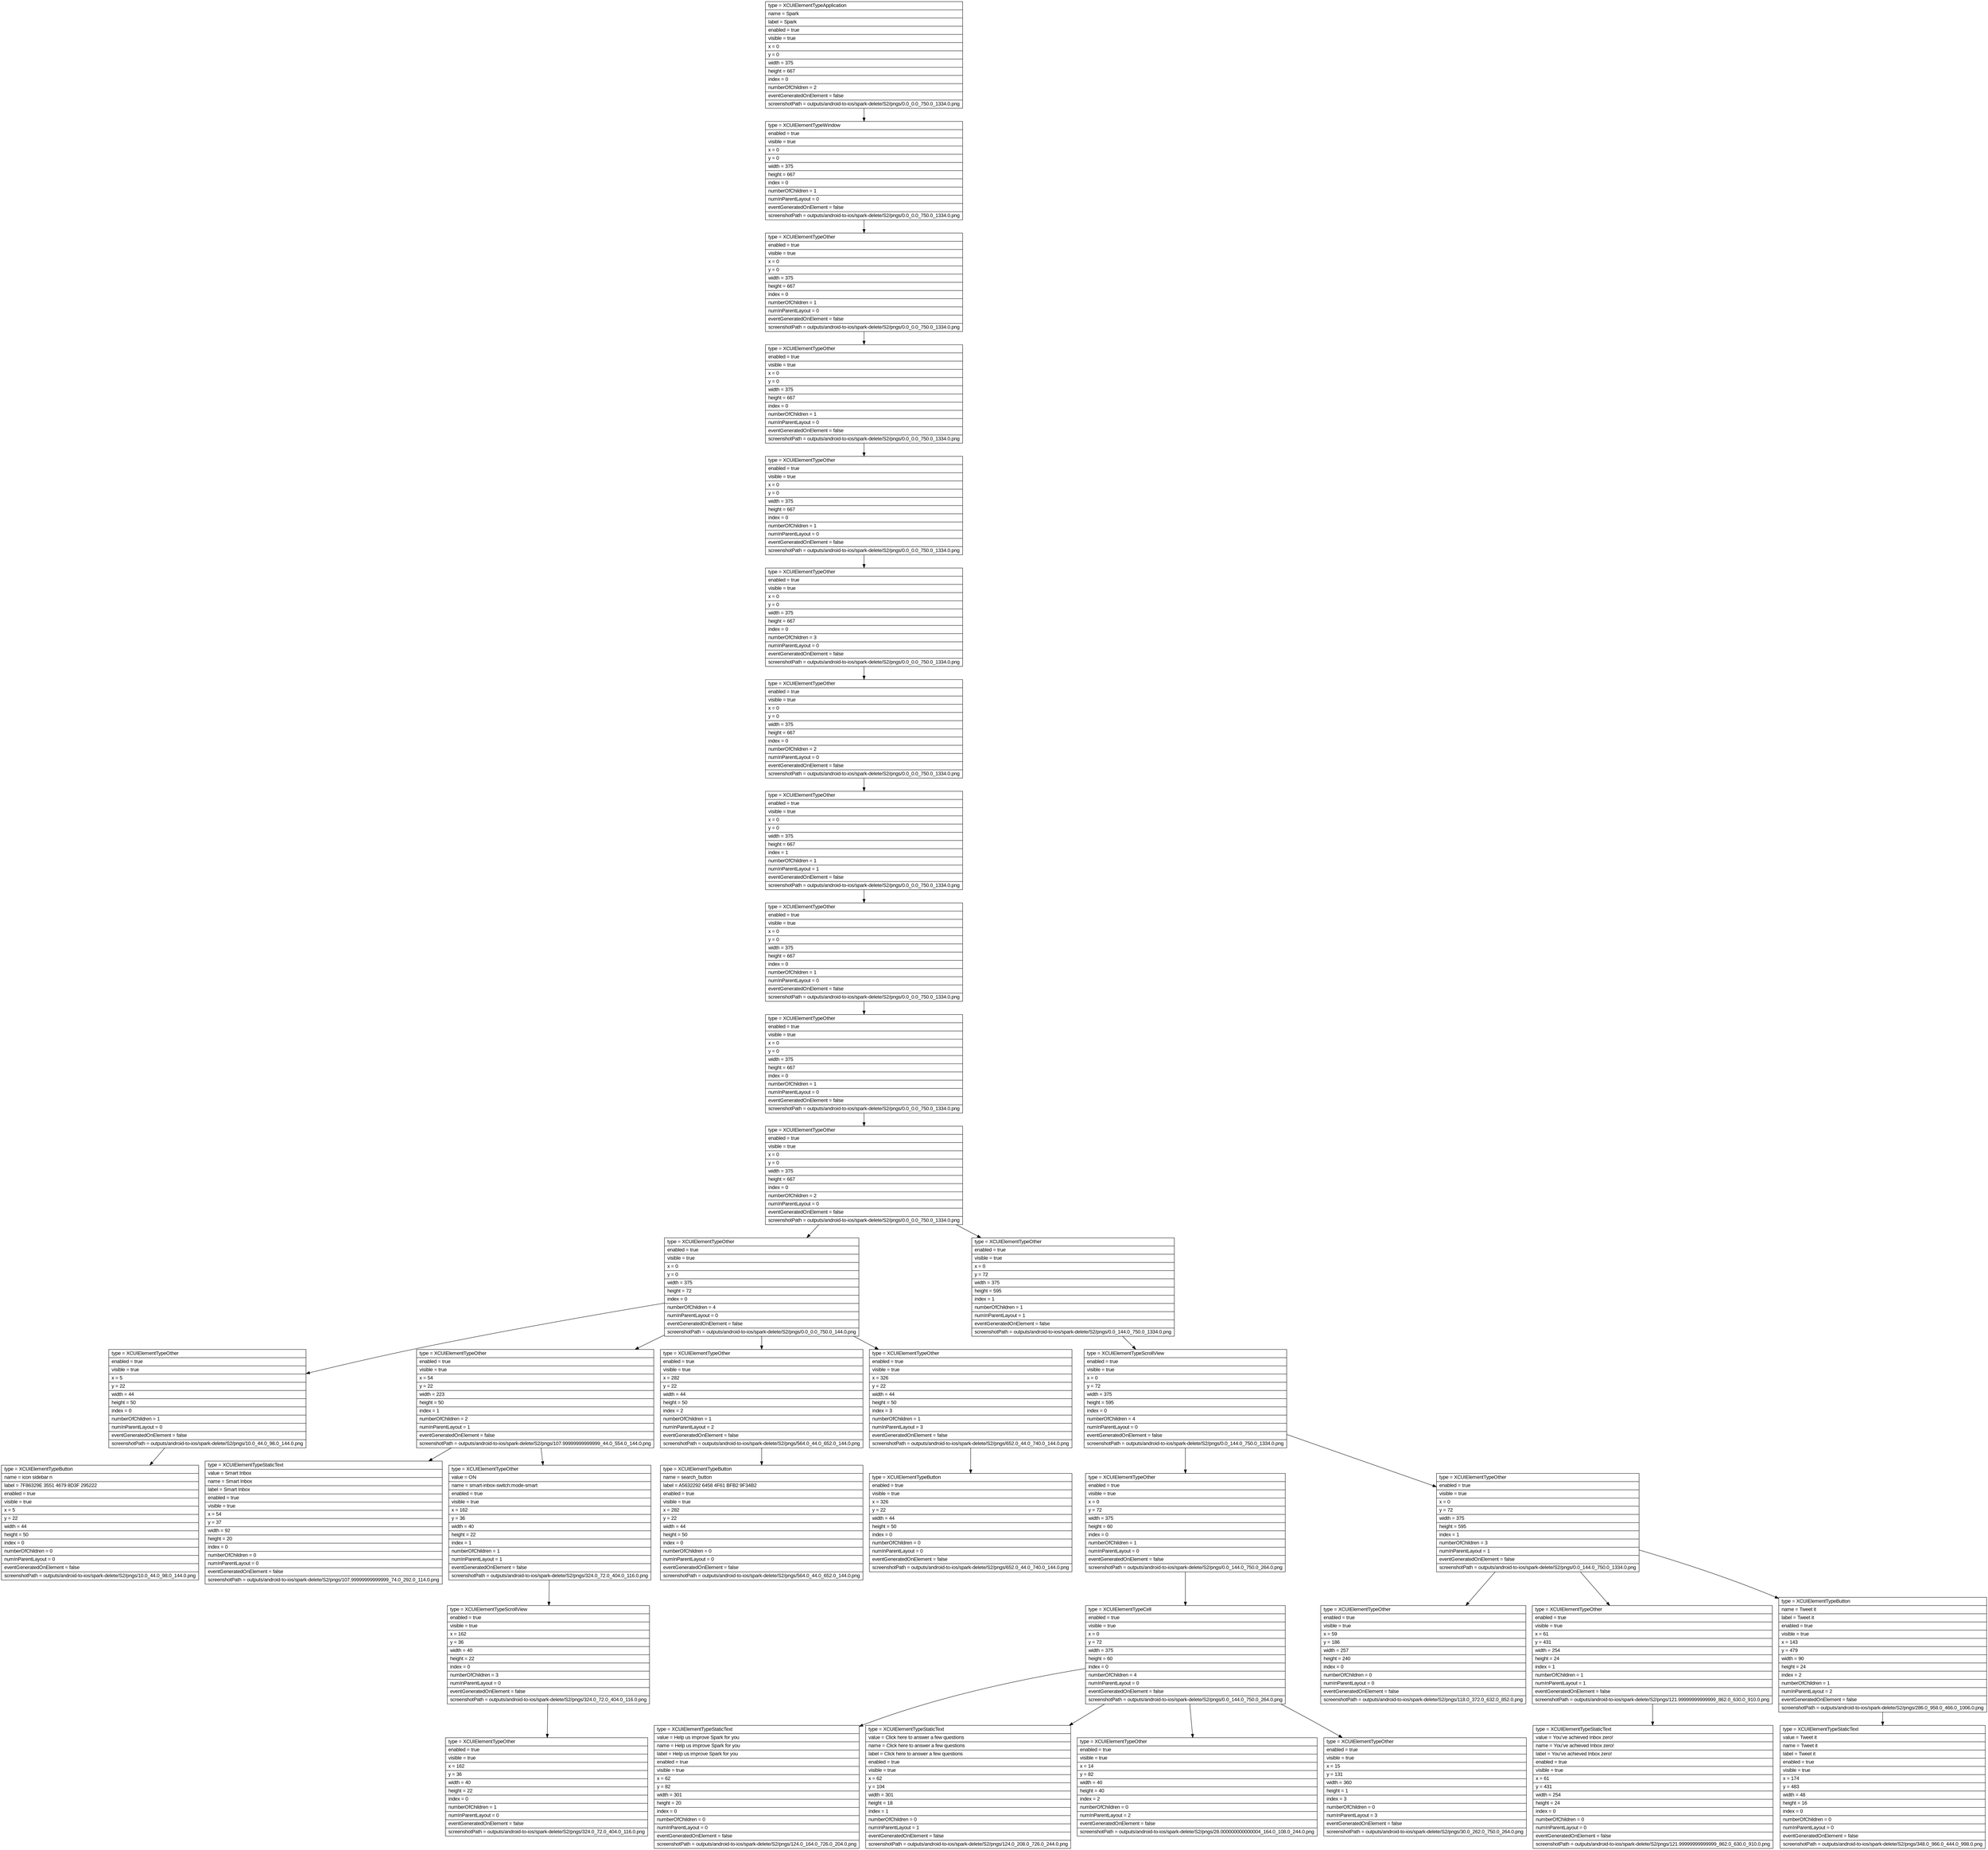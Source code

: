 digraph Layout {

	node [shape=record fontname=Arial];

	0	[label="{type = XCUIElementTypeApplication\l|name = Spark\l|label = Spark\l|enabled = true\l|visible = true\l|x = 0\l|y = 0\l|width = 375\l|height = 667\l|index = 0\l|numberOfChildren = 2\l|eventGeneratedOnElement = false \l|screenshotPath = outputs/android-to-ios/spark-delete/S2/pngs/0.0_0.0_750.0_1334.0.png\l}"]
	1	[label="{type = XCUIElementTypeWindow\l|enabled = true\l|visible = true\l|x = 0\l|y = 0\l|width = 375\l|height = 667\l|index = 0\l|numberOfChildren = 1\l|numInParentLayout = 0\l|eventGeneratedOnElement = false \l|screenshotPath = outputs/android-to-ios/spark-delete/S2/pngs/0.0_0.0_750.0_1334.0.png\l}"]
	2	[label="{type = XCUIElementTypeOther\l|enabled = true\l|visible = true\l|x = 0\l|y = 0\l|width = 375\l|height = 667\l|index = 0\l|numberOfChildren = 1\l|numInParentLayout = 0\l|eventGeneratedOnElement = false \l|screenshotPath = outputs/android-to-ios/spark-delete/S2/pngs/0.0_0.0_750.0_1334.0.png\l}"]
	3	[label="{type = XCUIElementTypeOther\l|enabled = true\l|visible = true\l|x = 0\l|y = 0\l|width = 375\l|height = 667\l|index = 0\l|numberOfChildren = 1\l|numInParentLayout = 0\l|eventGeneratedOnElement = false \l|screenshotPath = outputs/android-to-ios/spark-delete/S2/pngs/0.0_0.0_750.0_1334.0.png\l}"]
	4	[label="{type = XCUIElementTypeOther\l|enabled = true\l|visible = true\l|x = 0\l|y = 0\l|width = 375\l|height = 667\l|index = 0\l|numberOfChildren = 1\l|numInParentLayout = 0\l|eventGeneratedOnElement = false \l|screenshotPath = outputs/android-to-ios/spark-delete/S2/pngs/0.0_0.0_750.0_1334.0.png\l}"]
	5	[label="{type = XCUIElementTypeOther\l|enabled = true\l|visible = true\l|x = 0\l|y = 0\l|width = 375\l|height = 667\l|index = 0\l|numberOfChildren = 3\l|numInParentLayout = 0\l|eventGeneratedOnElement = false \l|screenshotPath = outputs/android-to-ios/spark-delete/S2/pngs/0.0_0.0_750.0_1334.0.png\l}"]
	6	[label="{type = XCUIElementTypeOther\l|enabled = true\l|visible = true\l|x = 0\l|y = 0\l|width = 375\l|height = 667\l|index = 0\l|numberOfChildren = 2\l|numInParentLayout = 0\l|eventGeneratedOnElement = false \l|screenshotPath = outputs/android-to-ios/spark-delete/S2/pngs/0.0_0.0_750.0_1334.0.png\l}"]
	7	[label="{type = XCUIElementTypeOther\l|enabled = true\l|visible = true\l|x = 0\l|y = 0\l|width = 375\l|height = 667\l|index = 1\l|numberOfChildren = 1\l|numInParentLayout = 1\l|eventGeneratedOnElement = false \l|screenshotPath = outputs/android-to-ios/spark-delete/S2/pngs/0.0_0.0_750.0_1334.0.png\l}"]
	8	[label="{type = XCUIElementTypeOther\l|enabled = true\l|visible = true\l|x = 0\l|y = 0\l|width = 375\l|height = 667\l|index = 0\l|numberOfChildren = 1\l|numInParentLayout = 0\l|eventGeneratedOnElement = false \l|screenshotPath = outputs/android-to-ios/spark-delete/S2/pngs/0.0_0.0_750.0_1334.0.png\l}"]
	9	[label="{type = XCUIElementTypeOther\l|enabled = true\l|visible = true\l|x = 0\l|y = 0\l|width = 375\l|height = 667\l|index = 0\l|numberOfChildren = 1\l|numInParentLayout = 0\l|eventGeneratedOnElement = false \l|screenshotPath = outputs/android-to-ios/spark-delete/S2/pngs/0.0_0.0_750.0_1334.0.png\l}"]
	10	[label="{type = XCUIElementTypeOther\l|enabled = true\l|visible = true\l|x = 0\l|y = 0\l|width = 375\l|height = 667\l|index = 0\l|numberOfChildren = 2\l|numInParentLayout = 0\l|eventGeneratedOnElement = false \l|screenshotPath = outputs/android-to-ios/spark-delete/S2/pngs/0.0_0.0_750.0_1334.0.png\l}"]
	11	[label="{type = XCUIElementTypeOther\l|enabled = true\l|visible = true\l|x = 0\l|y = 0\l|width = 375\l|height = 72\l|index = 0\l|numberOfChildren = 4\l|numInParentLayout = 0\l|eventGeneratedOnElement = false \l|screenshotPath = outputs/android-to-ios/spark-delete/S2/pngs/0.0_0.0_750.0_144.0.png\l}"]
	12	[label="{type = XCUIElementTypeOther\l|enabled = true\l|visible = true\l|x = 0\l|y = 72\l|width = 375\l|height = 595\l|index = 1\l|numberOfChildren = 1\l|numInParentLayout = 1\l|eventGeneratedOnElement = false \l|screenshotPath = outputs/android-to-ios/spark-delete/S2/pngs/0.0_144.0_750.0_1334.0.png\l}"]
	13	[label="{type = XCUIElementTypeOther\l|enabled = true\l|visible = true\l|x = 5\l|y = 22\l|width = 44\l|height = 50\l|index = 0\l|numberOfChildren = 1\l|numInParentLayout = 0\l|eventGeneratedOnElement = false \l|screenshotPath = outputs/android-to-ios/spark-delete/S2/pngs/10.0_44.0_98.0_144.0.png\l}"]
	14	[label="{type = XCUIElementTypeOther\l|enabled = true\l|visible = true\l|x = 54\l|y = 22\l|width = 223\l|height = 50\l|index = 1\l|numberOfChildren = 2\l|numInParentLayout = 1\l|eventGeneratedOnElement = false \l|screenshotPath = outputs/android-to-ios/spark-delete/S2/pngs/107.99999999999999_44.0_554.0_144.0.png\l}"]
	15	[label="{type = XCUIElementTypeOther\l|enabled = true\l|visible = true\l|x = 282\l|y = 22\l|width = 44\l|height = 50\l|index = 2\l|numberOfChildren = 1\l|numInParentLayout = 2\l|eventGeneratedOnElement = false \l|screenshotPath = outputs/android-to-ios/spark-delete/S2/pngs/564.0_44.0_652.0_144.0.png\l}"]
	16	[label="{type = XCUIElementTypeOther\l|enabled = true\l|visible = true\l|x = 326\l|y = 22\l|width = 44\l|height = 50\l|index = 3\l|numberOfChildren = 1\l|numInParentLayout = 3\l|eventGeneratedOnElement = false \l|screenshotPath = outputs/android-to-ios/spark-delete/S2/pngs/652.0_44.0_740.0_144.0.png\l}"]
	17	[label="{type = XCUIElementTypeScrollView\l|enabled = true\l|visible = true\l|x = 0\l|y = 72\l|width = 375\l|height = 595\l|index = 0\l|numberOfChildren = 4\l|numInParentLayout = 0\l|eventGeneratedOnElement = false \l|screenshotPath = outputs/android-to-ios/spark-delete/S2/pngs/0.0_144.0_750.0_1334.0.png\l}"]
	18	[label="{type = XCUIElementTypeButton\l|name = icon sidebar n\l|label = 7F86329E 3551 4679 8D3F 295222\l|enabled = true\l|visible = true\l|x = 5\l|y = 22\l|width = 44\l|height = 50\l|index = 0\l|numberOfChildren = 0\l|numInParentLayout = 0\l|eventGeneratedOnElement = false \l|screenshotPath = outputs/android-to-ios/spark-delete/S2/pngs/10.0_44.0_98.0_144.0.png\l}"]
	19	[label="{type = XCUIElementTypeStaticText\l|value = Smart Inbox\l|name = Smart Inbox\l|label = Smart Inbox\l|enabled = true\l|visible = true\l|x = 54\l|y = 37\l|width = 92\l|height = 20\l|index = 0\l|numberOfChildren = 0\l|numInParentLayout = 0\l|eventGeneratedOnElement = false \l|screenshotPath = outputs/android-to-ios/spark-delete/S2/pngs/107.99999999999999_74.0_292.0_114.0.png\l}"]
	20	[label="{type = XCUIElementTypeOther\l|value = ON\l|name = smart-inbox-switch:mode-smart\l|enabled = true\l|visible = true\l|x = 162\l|y = 36\l|width = 40\l|height = 22\l|index = 1\l|numberOfChildren = 1\l|numInParentLayout = 1\l|eventGeneratedOnElement = false \l|screenshotPath = outputs/android-to-ios/spark-delete/S2/pngs/324.0_72.0_404.0_116.0.png\l}"]
	21	[label="{type = XCUIElementTypeButton\l|name = search_button\l|label = A5632292 6458 4F61 BFB2 9F34B2\l|enabled = true\l|visible = true\l|x = 282\l|y = 22\l|width = 44\l|height = 50\l|index = 0\l|numberOfChildren = 0\l|numInParentLayout = 0\l|eventGeneratedOnElement = false \l|screenshotPath = outputs/android-to-ios/spark-delete/S2/pngs/564.0_44.0_652.0_144.0.png\l}"]
	22	[label="{type = XCUIElementTypeButton\l|enabled = true\l|visible = true\l|x = 326\l|y = 22\l|width = 44\l|height = 50\l|index = 0\l|numberOfChildren = 0\l|numInParentLayout = 0\l|eventGeneratedOnElement = false \l|screenshotPath = outputs/android-to-ios/spark-delete/S2/pngs/652.0_44.0_740.0_144.0.png\l}"]
	23	[label="{type = XCUIElementTypeOther\l|enabled = true\l|visible = true\l|x = 0\l|y = 72\l|width = 375\l|height = 60\l|index = 0\l|numberOfChildren = 1\l|numInParentLayout = 0\l|eventGeneratedOnElement = false \l|screenshotPath = outputs/android-to-ios/spark-delete/S2/pngs/0.0_144.0_750.0_264.0.png\l}"]
	24	[label="{type = XCUIElementTypeOther\l|enabled = true\l|visible = true\l|x = 0\l|y = 72\l|width = 375\l|height = 595\l|index = 1\l|numberOfChildren = 3\l|numInParentLayout = 1\l|eventGeneratedOnElement = false \l|screenshotPath = outputs/android-to-ios/spark-delete/S2/pngs/0.0_144.0_750.0_1334.0.png\l}"]
	25	[label="{type = XCUIElementTypeScrollView\l|enabled = true\l|visible = true\l|x = 162\l|y = 36\l|width = 40\l|height = 22\l|index = 0\l|numberOfChildren = 3\l|numInParentLayout = 0\l|eventGeneratedOnElement = false \l|screenshotPath = outputs/android-to-ios/spark-delete/S2/pngs/324.0_72.0_404.0_116.0.png\l}"]
	26	[label="{type = XCUIElementTypeCell\l|enabled = true\l|visible = true\l|x = 0\l|y = 72\l|width = 375\l|height = 60\l|index = 0\l|numberOfChildren = 4\l|numInParentLayout = 0\l|eventGeneratedOnElement = false \l|screenshotPath = outputs/android-to-ios/spark-delete/S2/pngs/0.0_144.0_750.0_264.0.png\l}"]
	27	[label="{type = XCUIElementTypeOther\l|enabled = true\l|visible = true\l|x = 59\l|y = 186\l|width = 257\l|height = 240\l|index = 0\l|numberOfChildren = 0\l|numInParentLayout = 0\l|eventGeneratedOnElement = false \l|screenshotPath = outputs/android-to-ios/spark-delete/S2/pngs/118.0_372.0_632.0_852.0.png\l}"]
	28	[label="{type = XCUIElementTypeOther\l|enabled = true\l|visible = true\l|x = 61\l|y = 431\l|width = 254\l|height = 24\l|index = 1\l|numberOfChildren = 1\l|numInParentLayout = 1\l|eventGeneratedOnElement = false \l|screenshotPath = outputs/android-to-ios/spark-delete/S2/pngs/121.99999999999999_862.0_630.0_910.0.png\l}"]
	29	[label="{type = XCUIElementTypeButton\l|name = Tweet it\l|label = Tweet it\l|enabled = true\l|visible = true\l|x = 143\l|y = 479\l|width = 90\l|height = 24\l|index = 2\l|numberOfChildren = 1\l|numInParentLayout = 2\l|eventGeneratedOnElement = false \l|screenshotPath = outputs/android-to-ios/spark-delete/S2/pngs/286.0_958.0_466.0_1006.0.png\l}"]
	30	[label="{type = XCUIElementTypeOther\l|enabled = true\l|visible = true\l|x = 162\l|y = 36\l|width = 40\l|height = 22\l|index = 0\l|numberOfChildren = 1\l|numInParentLayout = 0\l|eventGeneratedOnElement = false \l|screenshotPath = outputs/android-to-ios/spark-delete/S2/pngs/324.0_72.0_404.0_116.0.png\l}"]
	31	[label="{type = XCUIElementTypeStaticText\l|value = Help us improve Spark for you\l|name = Help us improve Spark for you\l|label = Help us improve Spark for you\l|enabled = true\l|visible = true\l|x = 62\l|y = 82\l|width = 301\l|height = 20\l|index = 0\l|numberOfChildren = 0\l|numInParentLayout = 0\l|eventGeneratedOnElement = false \l|screenshotPath = outputs/android-to-ios/spark-delete/S2/pngs/124.0_164.0_726.0_204.0.png\l}"]
	32	[label="{type = XCUIElementTypeStaticText\l|value = Click here to answer a few questions\l|name = Click here to answer a few questions\l|label = Click here to answer a few questions\l|enabled = true\l|visible = true\l|x = 62\l|y = 104\l|width = 301\l|height = 18\l|index = 1\l|numberOfChildren = 0\l|numInParentLayout = 1\l|eventGeneratedOnElement = false \l|screenshotPath = outputs/android-to-ios/spark-delete/S2/pngs/124.0_208.0_726.0_244.0.png\l}"]
	33	[label="{type = XCUIElementTypeOther\l|enabled = true\l|visible = true\l|x = 14\l|y = 82\l|width = 40\l|height = 40\l|index = 2\l|numberOfChildren = 0\l|numInParentLayout = 2\l|eventGeneratedOnElement = false \l|screenshotPath = outputs/android-to-ios/spark-delete/S2/pngs/28.000000000000004_164.0_108.0_244.0.png\l}"]
	34	[label="{type = XCUIElementTypeOther\l|enabled = true\l|visible = true\l|x = 15\l|y = 131\l|width = 360\l|height = 1\l|index = 3\l|numberOfChildren = 0\l|numInParentLayout = 3\l|eventGeneratedOnElement = false \l|screenshotPath = outputs/android-to-ios/spark-delete/S2/pngs/30.0_262.0_750.0_264.0.png\l}"]
	35	[label="{type = XCUIElementTypeStaticText\l|value = You've achieved Inbox zero!\l|name = You've achieved Inbox zero!\l|label = You've achieved Inbox zero!\l|enabled = true\l|visible = true\l|x = 61\l|y = 431\l|width = 254\l|height = 24\l|index = 0\l|numberOfChildren = 0\l|numInParentLayout = 0\l|eventGeneratedOnElement = false \l|screenshotPath = outputs/android-to-ios/spark-delete/S2/pngs/121.99999999999999_862.0_630.0_910.0.png\l}"]
	36	[label="{type = XCUIElementTypeStaticText\l|value = Tweet it\l|name = Tweet it\l|label = Tweet it\l|enabled = true\l|visible = true\l|x = 174\l|y = 483\l|width = 48\l|height = 16\l|index = 0\l|numberOfChildren = 0\l|numInParentLayout = 0\l|eventGeneratedOnElement = false \l|screenshotPath = outputs/android-to-ios/spark-delete/S2/pngs/348.0_966.0_444.0_998.0.png\l}"]


	0 -> 1
	1 -> 2
	2 -> 3
	3 -> 4
	4 -> 5
	5 -> 6
	6 -> 7
	7 -> 8
	8 -> 9
	9 -> 10
	10 -> 11
	10 -> 12
	11 -> 13
	11 -> 14
	11 -> 15
	11 -> 16
	12 -> 17
	13 -> 18
	14 -> 19
	14 -> 20
	15 -> 21
	16 -> 22
	17 -> 23
	17 -> 24
	20 -> 25
	23 -> 26
	24 -> 27
	24 -> 28
	24 -> 29
	25 -> 30
	26 -> 31
	26 -> 32
	26 -> 33
	26 -> 34
	28 -> 35
	29 -> 36


}